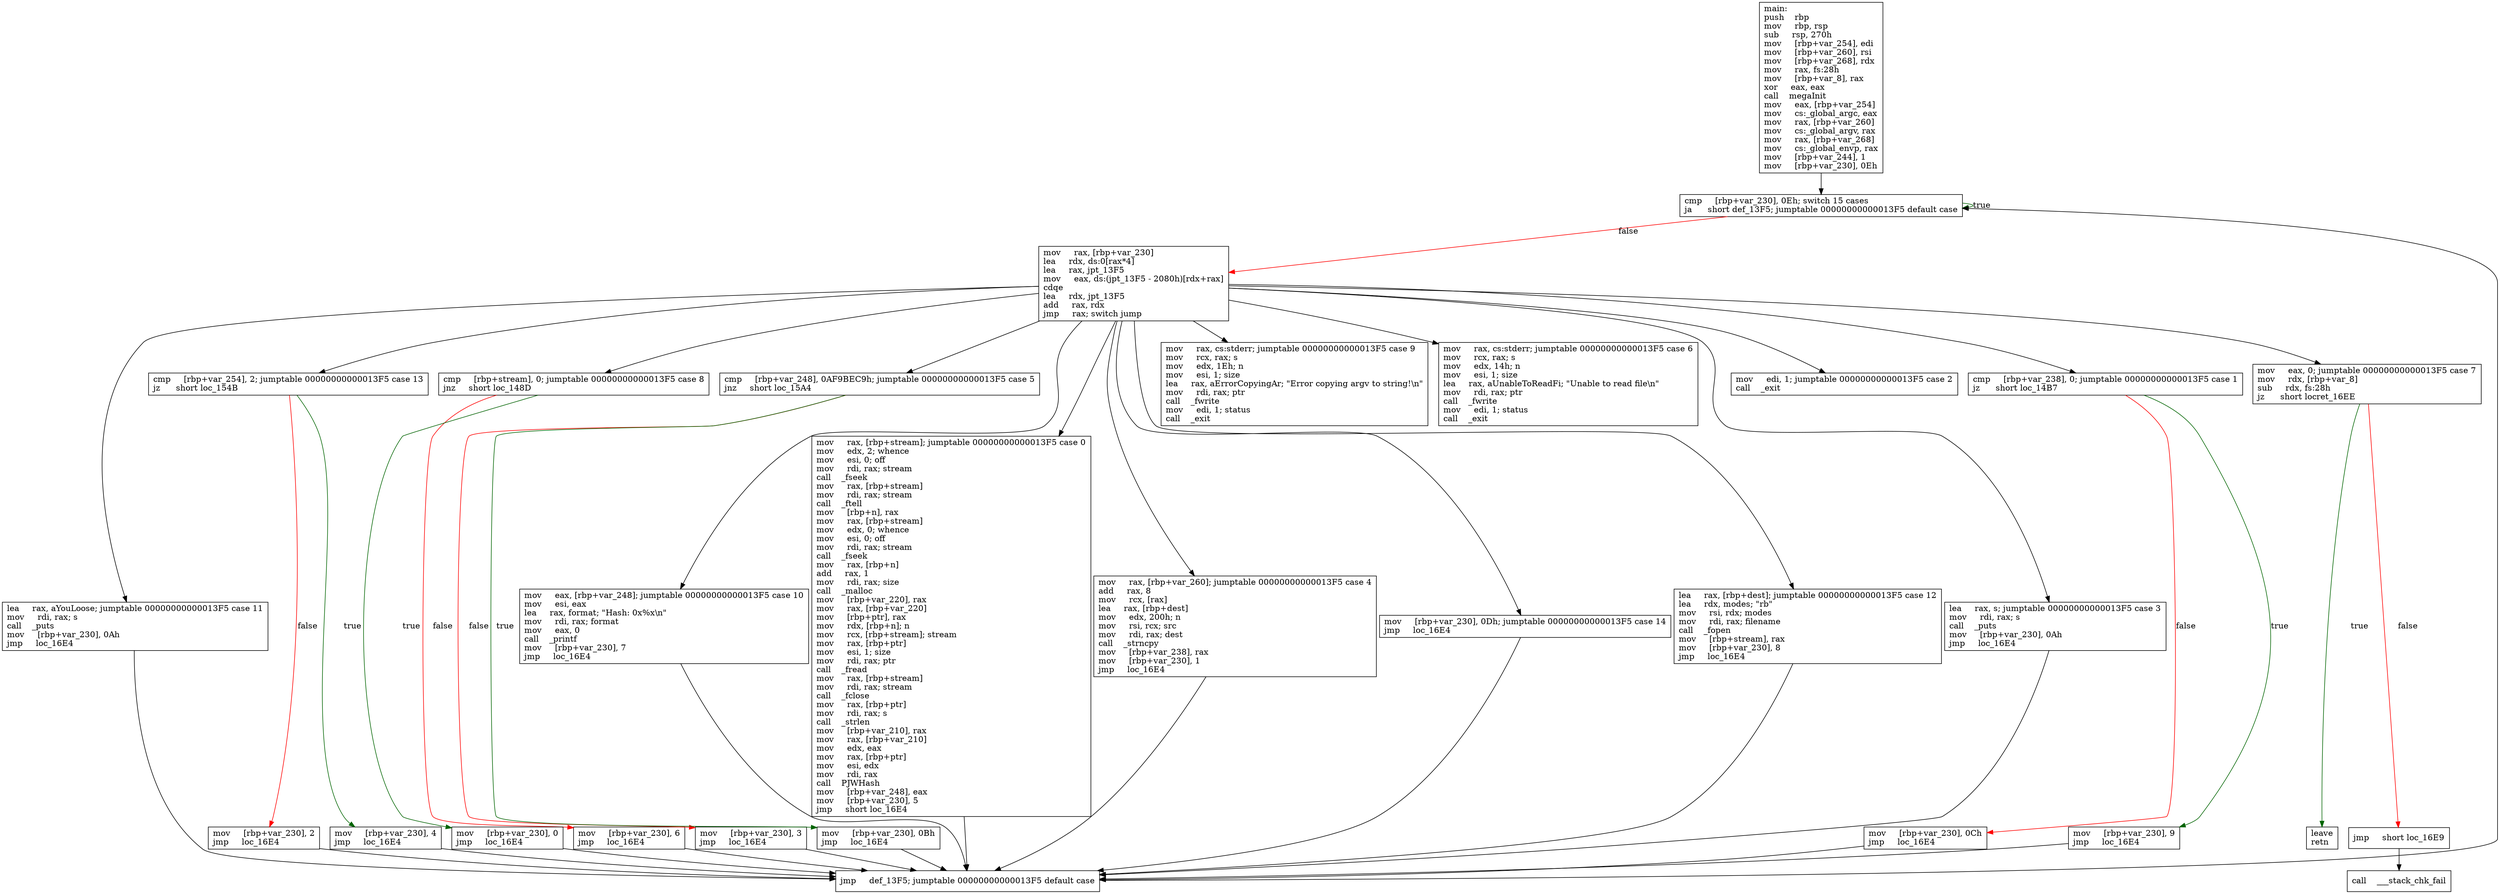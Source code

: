 digraph "main" {
	graph [
	];
	node [
		shape = "box"
	];
	edge [
	];
	"0" [
		label = "main:\lpush    rbp\lmov     rbp, rsp\lsub     rsp, 270h\lmov     [rbp+var_254], edi\lmov     [rbp+var_260], rsi\lmov     [rbp+var_268], rdx\lmov     rax, fs:28h\lmov     [rbp+var_8], rax\lxor     eax, eax\lcall    megaInit\lmov     eax, [rbp+var_254]\lmov     cs:_global_argc, eax\lmov     rax, [rbp+var_260]\lmov     cs:_global_argv, rax\lmov     rax, [rbp+var_268]\lmov     cs:_global_envp, rax\lmov     [rbp+var_244], 1\lmov     [rbp+var_230], 0Eh\l"
	];
	"1" [
		label = "cmp     [rbp+var_230], 0Eh; switch 15 cases\lja      short def_13F5; jumptable 00000000000013F5 default case\l"
	];
	"2" [
		label = "mov     rax, [rbp+var_230]\llea     rdx, ds:0[rax*4]\llea     rax, jpt_13F5\lmov     eax, ds:(jpt_13F5 - 2080h)[rdx+rax]\lcdqe\llea     rdx, jpt_13F5\ladd     rax, rdx\ljmp     rax; switch jump\l"
	];
	"3" [
		label = "mov     rax, [rbp+var_260]; jumptable 00000000000013F5 case 4\ladd     rax, 8\lmov     rcx, [rax]\llea     rax, [rbp+dest]\lmov     edx, 200h; n\lmov     rsi, rcx; src\lmov     rdi, rax; dest\lcall    _strncpy\lmov     [rbp+var_238], rax\lmov     [rbp+var_230], 1\ljmp     loc_16E4\l"
	];
	"4" [
		label = "mov     [rbp+var_230], 0Dh; jumptable 00000000000013F5 case 14\ljmp     loc_16E4\l"
	];
	"5" [
		label = "lea     rax, [rbp+dest]; jumptable 00000000000013F5 case 12\llea     rdx, modes; \"rb\"\lmov     rsi, rdx; modes\lmov     rdi, rax; filename\lcall    _fopen\lmov     [rbp+stream], rax\lmov     [rbp+var_230], 8\ljmp     loc_16E4\l"
	];
	"6" [
		label = "cmp     [rbp+stream], 0; jumptable 00000000000013F5 case 8\ljnz     short loc_148D\l"
	];
	"7" [
		label = "mov     [rbp+var_230], 6\ljmp     loc_16E4\l"
	];
	"8" [
		label = "mov     [rbp+var_230], 0\ljmp     loc_16E4\l"
	];
	"9" [
		label = "cmp     [rbp+var_238], 0; jumptable 00000000000013F5 case 1\ljz      short loc_14B7\l"
	];
	"10" [
		label = "mov     [rbp+var_230], 0Ch\ljmp     loc_16E4\l"
	];
	"11" [
		label = "mov     [rbp+var_230], 9\ljmp     loc_16E4\l"
	];
	"12" [
		label = "lea     rax, s; jumptable 00000000000013F5 case 3\lmov     rdi, rax; s\lcall    _puts\lmov     [rbp+var_230], 0Ah\ljmp     loc_16E4\l"
	];
	"13" [
		label = "lea     rax, aYouLoose; jumptable 00000000000013F5 case 11\lmov     rdi, rax; s\lcall    _puts\lmov     [rbp+var_230], 0Ah\ljmp     loc_16E4\l"
	];
	"14" [
		label = "mov     rax, cs:stderr; jumptable 00000000000013F5 case 9\lmov     rcx, rax; s\lmov     edx, 1Eh; n\lmov     esi, 1; size\llea     rax, aErrorCopyingAr; \"Error copying argv to string!\\n\"\lmov     rdi, rax; ptr\lcall    _fwrite\lmov     edi, 1; status\lcall    _exit\l"
	];
	"15" [
		label = "cmp     [rbp+var_254], 2; jumptable 00000000000013F5 case 13\ljz      short loc_154B\l"
	];
	"16" [
		label = "mov     [rbp+var_230], 2\ljmp     loc_16E4\l"
	];
	"17" [
		label = "mov     [rbp+var_230], 4\ljmp     loc_16E4\l"
	];
	"18" [
		label = "mov     rax, cs:stderr; jumptable 00000000000013F5 case 6\lmov     rcx, rax; s\lmov     edx, 14h; n\lmov     esi, 1; size\llea     rax, aUnableToReadFi; \"Unable to read file\\n\"\lmov     rdi, rax; ptr\lcall    _fwrite\lmov     edi, 1; status\lcall    _exit\l"
	];
	"19" [
		label = "cmp     [rbp+var_248], 0AF9BEC9h; jumptable 00000000000013F5 case 5\ljnz     short loc_15A4\l"
	];
	"20" [
		label = "mov     [rbp+var_230], 3\ljmp     loc_16E4\l"
	];
	"21" [
		label = "mov     [rbp+var_230], 0Bh\ljmp     loc_16E4\l"
	];
	"22" [
		label = "mov     eax, [rbp+var_248]; jumptable 00000000000013F5 case 10\lmov     esi, eax\llea     rax, format; \"Hash: 0x%x\\n\"\lmov     rdi, rax; format\lmov     eax, 0\lcall    _printf\lmov     [rbp+var_230], 7\ljmp     loc_16E4\l"
	];
	"23" [
		label = "mov     rax, [rbp+stream]; jumptable 00000000000013F5 case 0\lmov     edx, 2; whence\lmov     esi, 0; off\lmov     rdi, rax; stream\lcall    _fseek\lmov     rax, [rbp+stream]\lmov     rdi, rax; stream\lcall    _ftell\lmov     [rbp+n], rax\lmov     rax, [rbp+stream]\lmov     edx, 0; whence\lmov     esi, 0; off\lmov     rdi, rax; stream\lcall    _fseek\lmov     rax, [rbp+n]\ladd     rax, 1\lmov     rdi, rax; size\lcall    _malloc\lmov     [rbp+var_220], rax\lmov     rax, [rbp+var_220]\lmov     [rbp+ptr], rax\lmov     rdx, [rbp+n]; n\lmov     rcx, [rbp+stream]; stream\lmov     rax, [rbp+ptr]\lmov     esi, 1; size\lmov     rdi, rax; ptr\lcall    _fread\lmov     rax, [rbp+stream]\lmov     rdi, rax; stream\lcall    _fclose\lmov     rax, [rbp+ptr]\lmov     rdi, rax; s\lcall    _strlen\lmov     [rbp+var_210], rax\lmov     rax, [rbp+var_210]\lmov     edx, eax\lmov     rax, [rbp+ptr]\lmov     esi, edx\lmov     rdi, rax\lcall    PJWHash\lmov     [rbp+var_248], eax\lmov     [rbp+var_230], 5\ljmp     short loc_16E4\l"
	];
	"24" [
		label = "mov     eax, 0; jumptable 00000000000013F5 case 7\lmov     rdx, [rbp+var_8]\lsub     rdx, fs:28h\ljz      short locret_16EE\l"
	];
	"25" [
		label = "jmp     short loc_16E9\l"
	];
	"26" [
		label = "mov     edi, 1; jumptable 00000000000013F5 case 2\lcall    _exit\l"
	];
	"27" [
		label = "jmp     def_13F5; jumptable 00000000000013F5 default case\l"
	];
	"28" [
		label = "call    ___stack_chk_fail\l"
	];
	"29" [
		label = "leave\lretn\l"
	];
// node 0
	"0" -> "1" [ ];
// node 1
	"1" -> "2" [ label = "false", color = red ];
	"1" -> "1" [ label = "true", color = darkgreen ];
// node 2
	"2" -> "3" [ ];
	"2" -> "4" [ ];
	"2" -> "5" [ ];
	"2" -> "6" [ ];
	"2" -> "9" [ ];
	"2" -> "12" [ ];
	"2" -> "13" [ ];
	"2" -> "14" [ ];
	"2" -> "15" [ ];
	"2" -> "18" [ ];
	"2" -> "19" [ ];
	"2" -> "22" [ ];
	"2" -> "23" [ ];
	"2" -> "24" [ ];
	"2" -> "26" [ ];
// node 3
	"3" -> "27" [ ];
// node 4
	"4" -> "27" [ ];
// node 5
	"5" -> "27" [ ];
// node 6
	"6" -> "7" [ label = "false", color = red ];
	"6" -> "8" [ label = "true", color = darkgreen ];
// node 7
	"7" -> "27" [ ];
// node 8
	"8" -> "27" [ ];
// node 9
	"9" -> "10" [ label = "false", color = red ];
	"9" -> "11" [ label = "true", color = darkgreen ];
// node 10
	"10" -> "27" [ ];
// node 11
	"11" -> "27" [ ];
// node 12
	"12" -> "27" [ ];
// node 13
	"13" -> "27" [ ];
// node 14
// node 15
	"15" -> "16" [ label = "false", color = red ];
	"15" -> "17" [ label = "true", color = darkgreen ];
// node 16
	"16" -> "27" [ ];
// node 17
	"17" -> "27" [ ];
// node 18
// node 19
	"19" -> "20" [ label = "false", color = red ];
	"19" -> "21" [ label = "true", color = darkgreen ];
// node 20
	"20" -> "27" [ ];
// node 21
	"21" -> "27" [ ];
// node 22
	"22" -> "27" [ ];
// node 23
	"23" -> "27" [ ];
// node 24
	"24" -> "25" [ label = "false", color = red ];
	"24" -> "29" [ label = "true", color = darkgreen ];
// node 25
	"25" -> "28" [ ];
// node 26
// node 27
	"27" -> "1" [ ];
// node 28
// node 29
}
